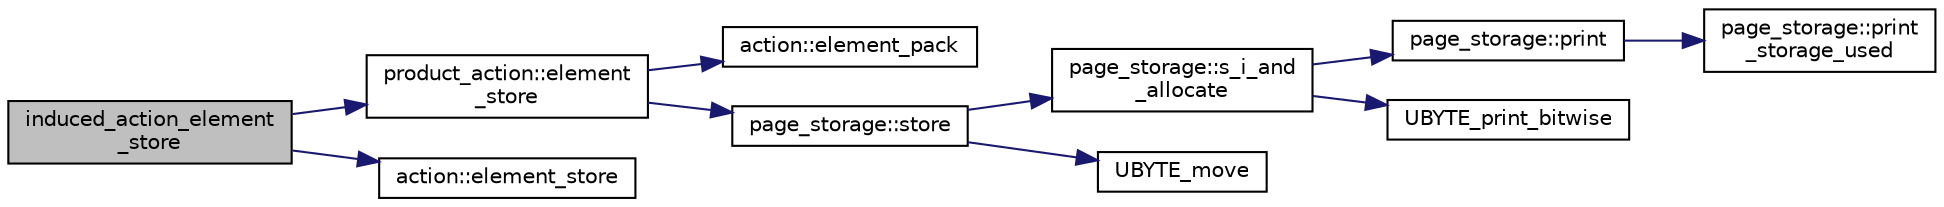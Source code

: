 digraph "induced_action_element_store"
{
  edge [fontname="Helvetica",fontsize="10",labelfontname="Helvetica",labelfontsize="10"];
  node [fontname="Helvetica",fontsize="10",shape=record];
  rankdir="LR";
  Node4193 [label="induced_action_element\l_store",height=0.2,width=0.4,color="black", fillcolor="grey75", style="filled", fontcolor="black"];
  Node4193 -> Node4194 [color="midnightblue",fontsize="10",style="solid",fontname="Helvetica"];
  Node4194 [label="product_action::element\l_store",height=0.2,width=0.4,color="black", fillcolor="white", style="filled",URL="$d8/d74/classproduct__action.html#af09e17711565cdfb825fa56a8ee06809"];
  Node4194 -> Node4195 [color="midnightblue",fontsize="10",style="solid",fontname="Helvetica"];
  Node4195 [label="action::element_pack",height=0.2,width=0.4,color="black", fillcolor="white", style="filled",URL="$d2/d86/classaction.html#a48a10a87c09b4b37c36eac1180884140"];
  Node4194 -> Node4196 [color="midnightblue",fontsize="10",style="solid",fontname="Helvetica"];
  Node4196 [label="page_storage::store",height=0.2,width=0.4,color="black", fillcolor="white", style="filled",URL="$dc/d72/classpage__storage.html#a3d04ee0a97310a8211e223ccea1d2d3f"];
  Node4196 -> Node4197 [color="midnightblue",fontsize="10",style="solid",fontname="Helvetica"];
  Node4197 [label="page_storage::s_i_and\l_allocate",height=0.2,width=0.4,color="black", fillcolor="white", style="filled",URL="$dc/d72/classpage__storage.html#aa43eb1ae49a6688771f7a89cbe2cd7bf"];
  Node4197 -> Node4198 [color="midnightblue",fontsize="10",style="solid",fontname="Helvetica"];
  Node4198 [label="page_storage::print",height=0.2,width=0.4,color="black", fillcolor="white", style="filled",URL="$dc/d72/classpage__storage.html#a61e349f7431f6e16328bcfbc7e1d5633"];
  Node4198 -> Node4199 [color="midnightblue",fontsize="10",style="solid",fontname="Helvetica"];
  Node4199 [label="page_storage::print\l_storage_used",height=0.2,width=0.4,color="black", fillcolor="white", style="filled",URL="$dc/d72/classpage__storage.html#a719dd1f54fd300fbc94ca2b750ed4508"];
  Node4197 -> Node4200 [color="midnightblue",fontsize="10",style="solid",fontname="Helvetica"];
  Node4200 [label="UBYTE_print_bitwise",height=0.2,width=0.4,color="black", fillcolor="white", style="filled",URL="$d5/db4/io__and__os_8h.html#a920069ee78174f219534fed767865637"];
  Node4196 -> Node4201 [color="midnightblue",fontsize="10",style="solid",fontname="Helvetica"];
  Node4201 [label="UBYTE_move",height=0.2,width=0.4,color="black", fillcolor="white", style="filled",URL="$d9/d60/discreta_8h.html#ae0491e6776a8371ca5387826b752780b"];
  Node4193 -> Node4202 [color="midnightblue",fontsize="10",style="solid",fontname="Helvetica"];
  Node4202 [label="action::element_store",height=0.2,width=0.4,color="black", fillcolor="white", style="filled",URL="$d2/d86/classaction.html#ab969a7009cc85c12f988a18a06b5db64"];
}
